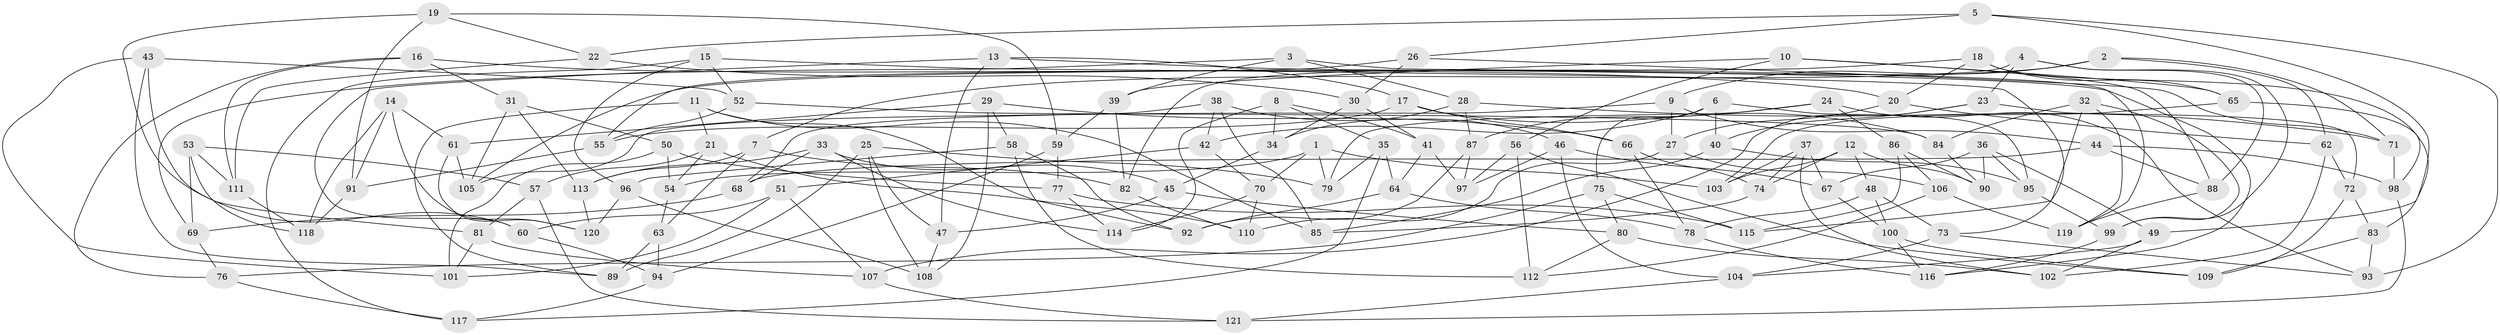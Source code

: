 // coarse degree distribution, {10: 0.05555555555555555, 11: 0.05555555555555555, 15: 0.027777777777777776, 9: 0.1388888888888889, 7: 0.08333333333333333, 6: 0.19444444444444445, 13: 0.05555555555555555, 5: 0.08333333333333333, 8: 0.08333333333333333, 4: 0.2222222222222222}
// Generated by graph-tools (version 1.1) at 2025/20/03/04/25 18:20:52]
// undirected, 121 vertices, 242 edges
graph export_dot {
graph [start="1"]
  node [color=gray90,style=filled];
  1;
  2;
  3;
  4;
  5;
  6;
  7;
  8;
  9;
  10;
  11;
  12;
  13;
  14;
  15;
  16;
  17;
  18;
  19;
  20;
  21;
  22;
  23;
  24;
  25;
  26;
  27;
  28;
  29;
  30;
  31;
  32;
  33;
  34;
  35;
  36;
  37;
  38;
  39;
  40;
  41;
  42;
  43;
  44;
  45;
  46;
  47;
  48;
  49;
  50;
  51;
  52;
  53;
  54;
  55;
  56;
  57;
  58;
  59;
  60;
  61;
  62;
  63;
  64;
  65;
  66;
  67;
  68;
  69;
  70;
  71;
  72;
  73;
  74;
  75;
  76;
  77;
  78;
  79;
  80;
  81;
  82;
  83;
  84;
  85;
  86;
  87;
  88;
  89;
  90;
  91;
  92;
  93;
  94;
  95;
  96;
  97;
  98;
  99;
  100;
  101;
  102;
  103;
  104;
  105;
  106;
  107;
  108;
  109;
  110;
  111;
  112;
  113;
  114;
  115;
  116;
  117;
  118;
  119;
  120;
  121;
  1 -- 70;
  1 -- 79;
  1 -- 54;
  1 -- 103;
  2 -- 62;
  2 -- 7;
  2 -- 9;
  2 -- 71;
  3 -- 69;
  3 -- 119;
  3 -- 39;
  3 -- 28;
  4 -- 23;
  4 -- 82;
  4 -- 88;
  4 -- 99;
  5 -- 22;
  5 -- 93;
  5 -- 26;
  5 -- 49;
  6 -- 42;
  6 -- 75;
  6 -- 40;
  6 -- 95;
  7 -- 63;
  7 -- 82;
  7 -- 113;
  8 -- 34;
  8 -- 114;
  8 -- 35;
  8 -- 41;
  9 -- 27;
  9 -- 68;
  9 -- 44;
  10 -- 65;
  10 -- 39;
  10 -- 56;
  10 -- 88;
  11 -- 92;
  11 -- 89;
  11 -- 21;
  11 -- 85;
  12 -- 90;
  12 -- 74;
  12 -- 103;
  12 -- 48;
  13 -- 17;
  13 -- 60;
  13 -- 116;
  13 -- 47;
  14 -- 118;
  14 -- 120;
  14 -- 91;
  14 -- 61;
  15 -- 52;
  15 -- 96;
  15 -- 73;
  15 -- 117;
  16 -- 31;
  16 -- 111;
  16 -- 76;
  16 -- 20;
  17 -- 66;
  17 -- 55;
  17 -- 84;
  18 -- 105;
  18 -- 98;
  18 -- 20;
  18 -- 65;
  19 -- 91;
  19 -- 60;
  19 -- 59;
  19 -- 22;
  20 -- 62;
  20 -- 27;
  21 -- 57;
  21 -- 110;
  21 -- 54;
  22 -- 111;
  22 -- 30;
  23 -- 72;
  23 -- 40;
  23 -- 107;
  24 -- 79;
  24 -- 87;
  24 -- 86;
  24 -- 93;
  25 -- 79;
  25 -- 89;
  25 -- 108;
  25 -- 47;
  26 -- 55;
  26 -- 30;
  26 -- 71;
  27 -- 106;
  27 -- 110;
  28 -- 34;
  28 -- 87;
  28 -- 71;
  29 -- 58;
  29 -- 61;
  29 -- 108;
  29 -- 66;
  30 -- 41;
  30 -- 34;
  31 -- 113;
  31 -- 50;
  31 -- 105;
  32 -- 119;
  32 -- 115;
  32 -- 99;
  32 -- 84;
  33 -- 114;
  33 -- 45;
  33 -- 68;
  33 -- 113;
  34 -- 45;
  35 -- 64;
  35 -- 117;
  35 -- 79;
  36 -- 90;
  36 -- 67;
  36 -- 95;
  36 -- 49;
  37 -- 103;
  37 -- 67;
  37 -- 74;
  37 -- 102;
  38 -- 42;
  38 -- 46;
  38 -- 85;
  38 -- 105;
  39 -- 59;
  39 -- 82;
  40 -- 85;
  40 -- 95;
  41 -- 64;
  41 -- 97;
  42 -- 51;
  42 -- 70;
  43 -- 89;
  43 -- 81;
  43 -- 101;
  43 -- 52;
  44 -- 88;
  44 -- 98;
  44 -- 68;
  45 -- 47;
  45 -- 80;
  46 -- 104;
  46 -- 67;
  46 -- 97;
  47 -- 108;
  48 -- 73;
  48 -- 78;
  48 -- 100;
  49 -- 104;
  49 -- 102;
  50 -- 101;
  50 -- 77;
  50 -- 54;
  51 -- 107;
  51 -- 60;
  51 -- 101;
  52 -- 84;
  52 -- 55;
  53 -- 118;
  53 -- 69;
  53 -- 57;
  53 -- 111;
  54 -- 63;
  55 -- 91;
  56 -- 109;
  56 -- 97;
  56 -- 112;
  57 -- 121;
  57 -- 81;
  58 -- 112;
  58 -- 92;
  58 -- 96;
  59 -- 94;
  59 -- 77;
  60 -- 94;
  61 -- 120;
  61 -- 105;
  62 -- 102;
  62 -- 72;
  63 -- 94;
  63 -- 89;
  64 -- 92;
  64 -- 78;
  65 -- 83;
  65 -- 103;
  66 -- 74;
  66 -- 78;
  67 -- 100;
  68 -- 69;
  69 -- 76;
  70 -- 114;
  70 -- 110;
  71 -- 98;
  72 -- 109;
  72 -- 83;
  73 -- 104;
  73 -- 93;
  74 -- 85;
  75 -- 76;
  75 -- 115;
  75 -- 80;
  76 -- 117;
  77 -- 115;
  77 -- 114;
  78 -- 116;
  80 -- 112;
  80 -- 102;
  81 -- 101;
  81 -- 107;
  82 -- 110;
  83 -- 93;
  83 -- 109;
  84 -- 90;
  86 -- 106;
  86 -- 90;
  86 -- 115;
  87 -- 92;
  87 -- 97;
  88 -- 119;
  91 -- 118;
  94 -- 117;
  95 -- 99;
  96 -- 108;
  96 -- 120;
  98 -- 121;
  99 -- 116;
  100 -- 116;
  100 -- 109;
  104 -- 121;
  106 -- 112;
  106 -- 119;
  107 -- 121;
  111 -- 118;
  113 -- 120;
}
